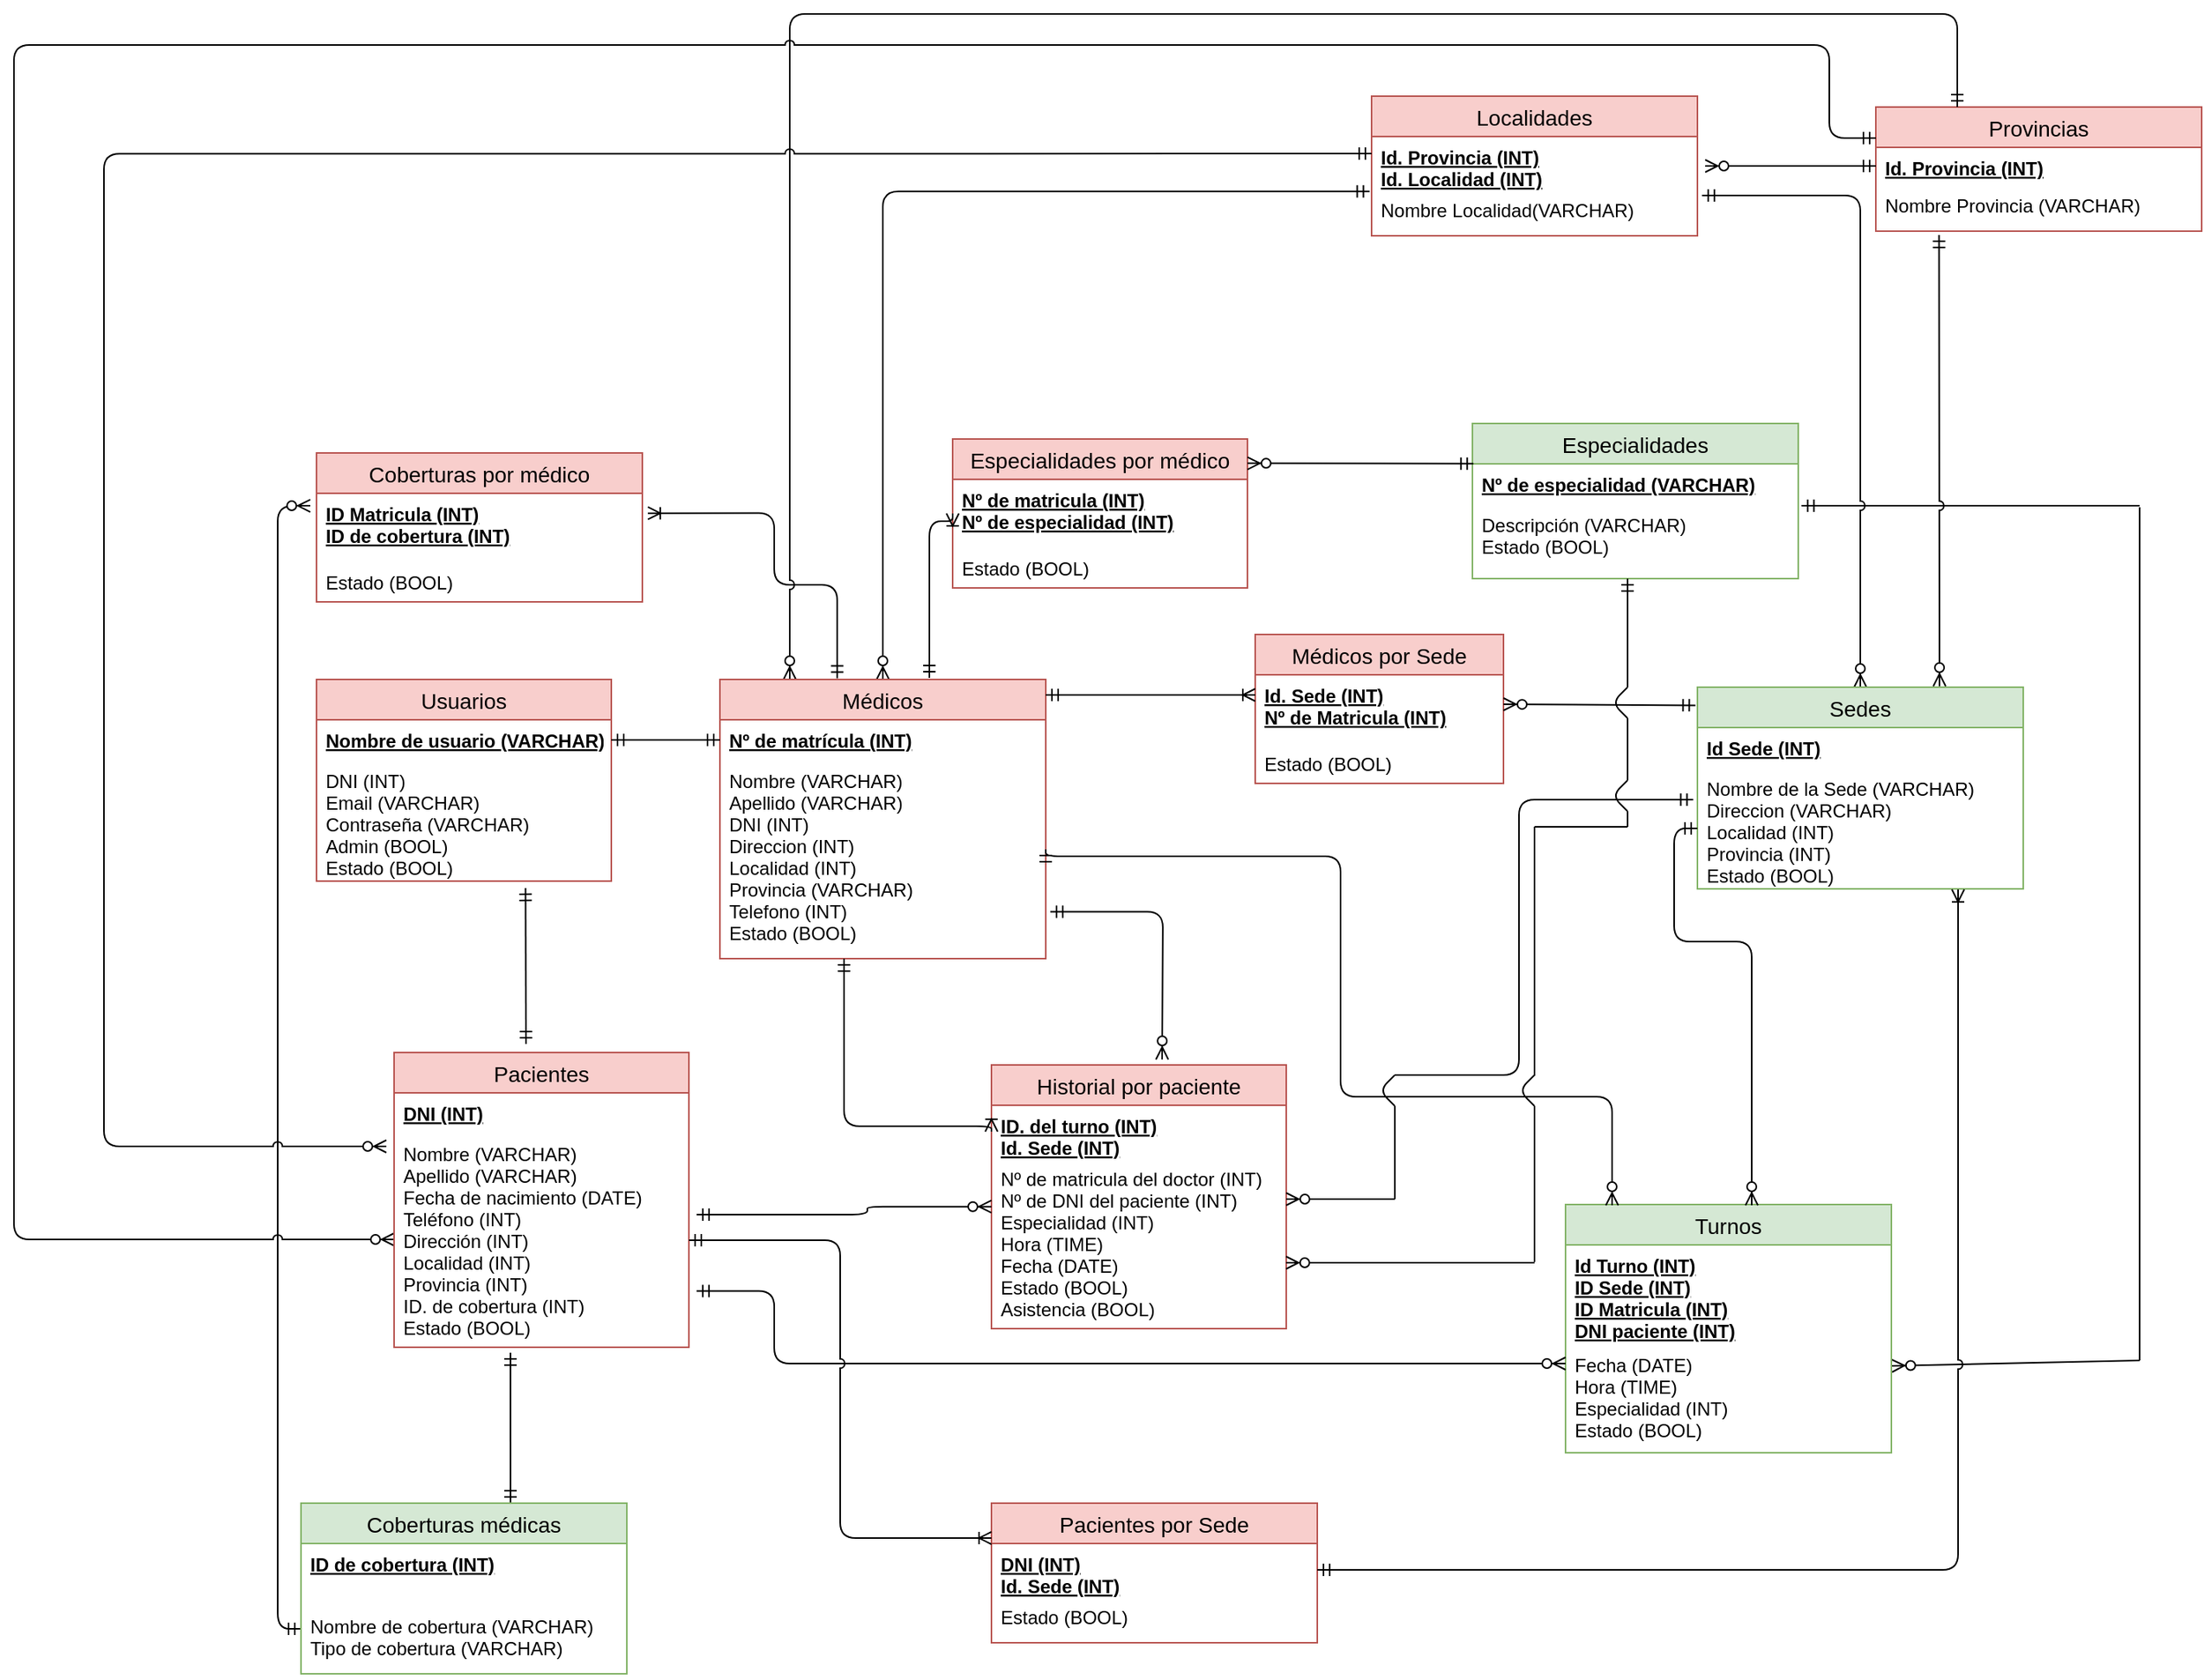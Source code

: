 <mxfile version="12.0.2" pages="1"><diagram id="TWpQQVD5QFfuoQpLtt8W" name="Page-1"><mxGraphModel dx="1536" dy="1396" grid="1" gridSize="10" guides="1" tooltips="1" connect="1" arrows="1" fold="1" page="1" pageScale="1" pageWidth="827" pageHeight="1169" math="0" shadow="0"><root><mxCell id="0"/><mxCell id="1" parent="0"/><mxCell id="EZ57MiSz_BTFHkTInfVb-1" value="Especialidades por médico" style="swimlane;fontStyle=0;childLayout=stackLayout;horizontal=1;startSize=26;fillColor=#f8cecc;horizontalStack=0;resizeParent=1;resizeParentMax=0;resizeLast=0;collapsible=1;marginBottom=0;swimlaneFillColor=#ffffff;align=center;fontSize=14;strokeColor=#b85450;" vertex="1" parent="1"><mxGeometry x="715" y="634" width="190" height="96" as="geometry"/></mxCell><mxCell id="EZ57MiSz_BTFHkTInfVb-2" value="Nº de matricula (INT)&#xA;Nº de especialidad (INT)" style="text;strokeColor=none;fillColor=none;spacingLeft=4;spacingRight=4;overflow=hidden;rotatable=0;points=[[0,0.5],[1,0.5]];portConstraint=eastwest;fontSize=12;fontStyle=5" vertex="1" parent="EZ57MiSz_BTFHkTInfVb-1"><mxGeometry y="26" width="190" height="44" as="geometry"/></mxCell><mxCell id="EZ57MiSz_BTFHkTInfVb-3" value="Estado (BOOL)" style="text;strokeColor=none;fillColor=none;spacingLeft=4;spacingRight=4;overflow=hidden;rotatable=0;points=[[0,0.5],[1,0.5]];portConstraint=eastwest;fontSize=12;" vertex="1" parent="EZ57MiSz_BTFHkTInfVb-1"><mxGeometry y="70" width="190" height="26" as="geometry"/></mxCell><mxCell id="EZ57MiSz_BTFHkTInfVb-4" value="Especialidades" style="swimlane;fontStyle=0;childLayout=stackLayout;horizontal=1;startSize=26;fillColor=#d5e8d4;horizontalStack=0;resizeParent=1;resizeParentMax=0;resizeLast=0;collapsible=1;marginBottom=0;swimlaneFillColor=#ffffff;align=center;fontSize=14;strokeColor=#82b366;" vertex="1" parent="1"><mxGeometry x="1050" y="624" width="210" height="100" as="geometry"/></mxCell><mxCell id="EZ57MiSz_BTFHkTInfVb-5" value="Nº de especialidad (VARCHAR)" style="text;strokeColor=none;fillColor=none;spacingLeft=4;spacingRight=4;overflow=hidden;rotatable=0;points=[[0,0.5],[1,0.5]];portConstraint=eastwest;fontSize=12;fontStyle=5" vertex="1" parent="EZ57MiSz_BTFHkTInfVb-4"><mxGeometry y="26" width="210" height="26" as="geometry"/></mxCell><mxCell id="EZ57MiSz_BTFHkTInfVb-6" value="Descripción (VARCHAR)&#xA;Estado (BOOL)" style="text;strokeColor=none;fillColor=none;spacingLeft=4;spacingRight=4;overflow=hidden;rotatable=0;points=[[0,0.5],[1,0.5]];portConstraint=eastwest;fontSize=12;fontStyle=0" vertex="1" parent="EZ57MiSz_BTFHkTInfVb-4"><mxGeometry y="52" width="210" height="48" as="geometry"/></mxCell><mxCell id="EZ57MiSz_BTFHkTInfVb-7" value="Coberturas por médico" style="swimlane;fontStyle=0;childLayout=stackLayout;horizontal=1;startSize=26;fillColor=#f8cecc;horizontalStack=0;resizeParent=1;resizeParentMax=0;resizeLast=0;collapsible=1;marginBottom=0;swimlaneFillColor=#ffffff;align=center;fontSize=14;strokeColor=#b85450;" vertex="1" parent="1"><mxGeometry x="305" y="643" width="210" height="96" as="geometry"/></mxCell><mxCell id="EZ57MiSz_BTFHkTInfVb-8" value="ID Matricula (INT)&#xA;ID de cobertura (INT)" style="text;strokeColor=none;fillColor=none;spacingLeft=4;spacingRight=4;overflow=hidden;rotatable=0;points=[[0,0.5],[1,0.5]];portConstraint=eastwest;fontSize=12;fontStyle=5" vertex="1" parent="EZ57MiSz_BTFHkTInfVb-7"><mxGeometry y="26" width="210" height="44" as="geometry"/></mxCell><mxCell id="EZ57MiSz_BTFHkTInfVb-9" value="Estado (BOOL)" style="text;strokeColor=none;fillColor=none;spacingLeft=4;spacingRight=4;overflow=hidden;rotatable=0;points=[[0,0.5],[1,0.5]];portConstraint=eastwest;fontSize=12;" vertex="1" parent="EZ57MiSz_BTFHkTInfVb-7"><mxGeometry y="70" width="210" height="26" as="geometry"/></mxCell><mxCell id="EZ57MiSz_BTFHkTInfVb-57" value="" style="fontSize=12;html=1;endArrow=ERzeroToMany;startArrow=ERmandOne;exitX=0;exitY=0.5;exitDx=0;exitDy=0;edgeStyle=elbowEdgeStyle;entryX=-0.019;entryY=0.182;entryDx=0;entryDy=0;entryPerimeter=0;" edge="1" parent="1" source="EZ57MiSz_BTFHkTInfVb-23" target="EZ57MiSz_BTFHkTInfVb-8"><mxGeometry width="100" height="100" relative="1" as="geometry"><mxPoint x="530.088" y="1408.853" as="sourcePoint"/><mxPoint x="280" y="788" as="targetPoint"/><Array as="points"><mxPoint x="280" y="1198"/><mxPoint x="459.5" y="1334.5"/><mxPoint x="569.5" y="1284.5"/></Array></mxGeometry></mxCell><mxCell id="EZ57MiSz_BTFHkTInfVb-58" value="" style="fontSize=12;html=1;endArrow=ERoneToMany;startArrow=ERmandOne;entryX=1.017;entryY=0.292;entryDx=0;entryDy=0;entryPerimeter=0;edgeStyle=orthogonalEdgeStyle;exitX=0.36;exitY=-0.004;exitDx=0;exitDy=0;exitPerimeter=0;" edge="1" parent="1" target="EZ57MiSz_BTFHkTInfVb-8" source="EZ57MiSz_BTFHkTInfVb-27"><mxGeometry width="100" height="100" relative="1" as="geometry"><mxPoint x="670" y="788" as="sourcePoint"/><mxPoint x="760" y="738.0" as="targetPoint"/><Array as="points"><mxPoint x="641" y="728"/><mxPoint x="600" y="728"/><mxPoint x="600" y="682"/></Array></mxGeometry></mxCell><mxCell id="EZ57MiSz_BTFHkTInfVb-59" value="" style="fontSize=12;html=1;endArrow=ERoneToMany;startArrow=ERmandOne;entryX=0;entryY=0.5;entryDx=0;entryDy=0;edgeStyle=orthogonalEdgeStyle;" edge="1" parent="1" target="EZ57MiSz_BTFHkTInfVb-2"><mxGeometry width="100" height="100" relative="1" as="geometry"><mxPoint x="700" y="788" as="sourcePoint"/><mxPoint x="528.571" y="691.857" as="targetPoint"/><Array as="points"><mxPoint x="700" y="687"/></Array></mxGeometry></mxCell><mxCell id="EZ57MiSz_BTFHkTInfVb-60" value="" style="fontSize=12;html=1;endArrow=ERzeroToMany;startArrow=ERmandOne;entryX=1;entryY=0.163;entryDx=0;entryDy=0;entryPerimeter=0;exitX=0.003;exitY=-0.005;exitDx=0;exitDy=0;exitPerimeter=0;" edge="1" parent="1" source="EZ57MiSz_BTFHkTInfVb-5" target="EZ57MiSz_BTFHkTInfVb-1"><mxGeometry width="100" height="100" relative="1" as="geometry"><mxPoint x="1049" y="647" as="sourcePoint"/><mxPoint x="989" y="659.5" as="targetPoint"/></mxGeometry></mxCell><mxCell id="EZ57MiSz_BTFHkTInfVb-61" value="" style="endArrow=none;html=1;" edge="1" parent="1"><mxGeometry width="50" height="50" relative="1" as="geometry"><mxPoint x="1480" y="1228" as="sourcePoint"/><mxPoint x="1480" y="678" as="targetPoint"/></mxGeometry></mxCell><mxCell id="EZ57MiSz_BTFHkTInfVb-62" value="" style="fontSize=12;html=1;endArrow=ERzeroToMany;endFill=1;entryX=1.002;entryY=0.2;entryDx=0;entryDy=0;entryPerimeter=0;jumpStyle=arc;" edge="1" parent="1" target="EZ57MiSz_BTFHkTInfVb-32"><mxGeometry width="100" height="100" relative="1" as="geometry"><mxPoint x="1480" y="1228" as="sourcePoint"/><mxPoint x="1330" y="1238" as="targetPoint"/></mxGeometry></mxCell><mxCell id="EZ57MiSz_BTFHkTInfVb-63" value="" style="fontSize=12;html=1;endArrow=ERmandOne;entryX=1.01;entryY=0.021;entryDx=0;entryDy=0;entryPerimeter=0;" edge="1" parent="1" target="EZ57MiSz_BTFHkTInfVb-6"><mxGeometry width="100" height="100" relative="1" as="geometry"><mxPoint x="1480" y="677" as="sourcePoint"/><mxPoint x="1300" y="668" as="targetPoint"/></mxGeometry></mxCell><mxCell id="EZ57MiSz_BTFHkTInfVb-64" value="" style="fontSize=12;html=1;endArrow=ERmandOne;" edge="1" parent="1"><mxGeometry width="100" height="100" relative="1" as="geometry"><mxPoint x="1150" y="794" as="sourcePoint"/><mxPoint x="1150" y="724" as="targetPoint"/></mxGeometry></mxCell><mxCell id="EZ57MiSz_BTFHkTInfVb-65" value="Médicos por Sede" style="swimlane;fontStyle=0;childLayout=stackLayout;horizontal=1;startSize=26;fillColor=#f8cecc;horizontalStack=0;resizeParent=1;resizeParentMax=0;resizeLast=0;collapsible=1;marginBottom=0;swimlaneFillColor=#ffffff;align=center;fontSize=14;strokeColor=#b85450;" vertex="1" parent="1"><mxGeometry x="910" y="760" width="160" height="96" as="geometry"/></mxCell><mxCell id="EZ57MiSz_BTFHkTInfVb-66" value="Id. Sede (INT)&#xA;Nº de Matricula (INT)&#xA;" style="text;strokeColor=none;fillColor=none;spacingLeft=4;spacingRight=4;overflow=hidden;rotatable=0;points=[[0,0.5],[1,0.5]];portConstraint=eastwest;fontSize=12;fontStyle=5" vertex="1" parent="EZ57MiSz_BTFHkTInfVb-65"><mxGeometry y="26" width="160" height="44" as="geometry"/></mxCell><mxCell id="EZ57MiSz_BTFHkTInfVb-67" value="Estado (BOOL)" style="text;strokeColor=none;fillColor=none;spacingLeft=4;spacingRight=4;overflow=hidden;rotatable=0;points=[[0,0.5],[1,0.5]];portConstraint=eastwest;fontSize=12;" vertex="1" parent="EZ57MiSz_BTFHkTInfVb-65"><mxGeometry y="70" width="160" height="26" as="geometry"/></mxCell><mxCell id="EZ57MiSz_BTFHkTInfVb-71" value="Provincias" style="swimlane;fontStyle=0;childLayout=stackLayout;horizontal=1;startSize=26;fillColor=#f8cecc;horizontalStack=0;resizeParent=1;resizeParentMax=0;resizeLast=0;collapsible=1;marginBottom=0;swimlaneFillColor=#ffffff;align=center;fontSize=14;strokeColor=#b85450;" vertex="1" parent="1"><mxGeometry x="1310" y="420" width="210" height="80" as="geometry"/></mxCell><mxCell id="EZ57MiSz_BTFHkTInfVb-72" value="Id. Provincia (INT)" style="text;strokeColor=none;fillColor=none;spacingLeft=4;spacingRight=4;overflow=hidden;rotatable=0;points=[[0,0.5],[1,0.5]];portConstraint=eastwest;fontSize=12;fontStyle=5" vertex="1" parent="EZ57MiSz_BTFHkTInfVb-71"><mxGeometry y="26" width="210" height="24" as="geometry"/></mxCell><mxCell id="EZ57MiSz_BTFHkTInfVb-73" value="Nombre Provincia (VARCHAR)" style="text;strokeColor=none;fillColor=none;spacingLeft=4;spacingRight=4;overflow=hidden;rotatable=0;points=[[0,0.5],[1,0.5]];portConstraint=eastwest;fontSize=12;fontStyle=0" vertex="1" parent="EZ57MiSz_BTFHkTInfVb-71"><mxGeometry y="50" width="210" height="30" as="geometry"/></mxCell><mxCell id="EZ57MiSz_BTFHkTInfVb-74" value="Localidades" style="swimlane;fontStyle=0;childLayout=stackLayout;horizontal=1;startSize=26;fillColor=#f8cecc;horizontalStack=0;resizeParent=1;resizeParentMax=0;resizeLast=0;collapsible=1;marginBottom=0;swimlaneFillColor=#ffffff;align=center;fontSize=14;strokeColor=#b85450;" vertex="1" parent="1"><mxGeometry x="985" y="413" width="210" height="90" as="geometry"/></mxCell><mxCell id="EZ57MiSz_BTFHkTInfVb-75" value="Id. Provincia (INT)&#xA;Id. Localidad (INT)&#xA;" style="text;strokeColor=none;fillColor=none;spacingLeft=4;spacingRight=4;overflow=hidden;rotatable=0;points=[[0,0.5],[1,0.5]];portConstraint=eastwest;fontSize=12;fontStyle=5" vertex="1" parent="EZ57MiSz_BTFHkTInfVb-74"><mxGeometry y="26" width="210" height="34" as="geometry"/></mxCell><mxCell id="EZ57MiSz_BTFHkTInfVb-76" value="Nombre Localidad(VARCHAR)" style="text;strokeColor=none;fillColor=none;spacingLeft=4;spacingRight=4;overflow=hidden;rotatable=0;points=[[0,0.5],[1,0.5]];portConstraint=eastwest;fontSize=12;fontStyle=0" vertex="1" parent="EZ57MiSz_BTFHkTInfVb-74"><mxGeometry y="60" width="210" height="30" as="geometry"/></mxCell><mxCell id="EZ57MiSz_BTFHkTInfVb-77" style="edgeStyle=orthogonalEdgeStyle;rounded=0;orthogonalLoop=1;jettySize=auto;html=1;entryX=0.194;entryY=1.082;entryDx=0;entryDy=0;entryPerimeter=0;jumpStyle=arc;startArrow=ERzeroToMany;startFill=1;endArrow=ERmandOne;endFill=0;exitX=0.743;exitY=-0.005;exitDx=0;exitDy=0;exitPerimeter=0;" edge="1" parent="1" source="EZ57MiSz_BTFHkTInfVb-24" target="EZ57MiSz_BTFHkTInfVb-73"><mxGeometry relative="1" as="geometry"><mxPoint x="1351" y="780" as="sourcePoint"/><Array as="points"><mxPoint x="1351" y="647"/></Array></mxGeometry></mxCell><mxCell id="EZ57MiSz_BTFHkTInfVb-34" value="" style="fontSize=12;html=1;endArrow=ERmandOne;startArrow=ERmandOne;edgeStyle=elbowEdgeStyle;endFill=0;exitX=0.643;exitY=0;exitDx=0;exitDy=0;exitPerimeter=0;" edge="1" parent="1" source="EZ57MiSz_BTFHkTInfVb-21"><mxGeometry width="100" height="100" relative="1" as="geometry"><mxPoint x="420" y="1440" as="sourcePoint"/><mxPoint x="430" y="1223" as="targetPoint"/><Array as="points"><mxPoint x="430" y="1330"/><mxPoint x="505" y="1340"/><mxPoint x="615" y="1243"/></Array></mxGeometry></mxCell><mxCell id="EZ57MiSz_BTFHkTInfVb-82" value="" style="fontSize=12;html=1;endArrow=ERzeroToMany;startArrow=ERmandOne;exitX=0;exitY=0.5;exitDx=0;exitDy=0;entryX=1.024;entryY=0.559;entryDx=0;entryDy=0;entryPerimeter=0;" edge="1" parent="1" source="EZ57MiSz_BTFHkTInfVb-72" target="EZ57MiSz_BTFHkTInfVb-75"><mxGeometry width="100" height="100" relative="1" as="geometry"><mxPoint x="1190" y="570" as="sourcePoint"/><mxPoint x="1290" y="470" as="targetPoint"/></mxGeometry></mxCell><mxCell id="EZ57MiSz_BTFHkTInfVb-83" value="" style="fontSize=12;html=1;endArrow=ERzeroToMany;startArrow=ERmandOne;exitX=1.014;exitY=0.133;exitDx=0;exitDy=0;exitPerimeter=0;edgeStyle=orthogonalEdgeStyle;entryX=0.5;entryY=0;entryDx=0;entryDy=0;jumpStyle=arc;" edge="1" parent="1" source="EZ57MiSz_BTFHkTInfVb-76" target="EZ57MiSz_BTFHkTInfVb-24"><mxGeometry width="100" height="100" relative="1" as="geometry"><mxPoint x="1375" y="620" as="sourcePoint"/><mxPoint x="1300" y="790" as="targetPoint"/><Array as="points"><mxPoint x="1300" y="477"/></Array></mxGeometry></mxCell><mxCell id="EZ57MiSz_BTFHkTInfVb-84" value="" style="fontSize=12;html=1;endArrow=ERzeroToMany;startArrow=ERmandOne;edgeStyle=orthogonalEdgeStyle;jumpStyle=arc;exitX=-0.006;exitY=0.047;exitDx=0;exitDy=0;exitPerimeter=0;" edge="1" parent="1" source="EZ57MiSz_BTFHkTInfVb-76" target="EZ57MiSz_BTFHkTInfVb-27"><mxGeometry width="100" height="100" relative="1" as="geometry"><mxPoint x="980" y="474" as="sourcePoint"/><mxPoint x="928.643" y="792.429" as="targetPoint"/><Array as="points"><mxPoint x="670" y="474"/></Array></mxGeometry></mxCell><mxCell id="EZ57MiSz_BTFHkTInfVb-85" value="" style="fontSize=12;html=1;endArrow=ERzeroToMany;startArrow=ERmandOne;exitX=0.25;exitY=0;exitDx=0;exitDy=0;edgeStyle=orthogonalEdgeStyle;jumpStyle=arc;" edge="1" parent="1" source="EZ57MiSz_BTFHkTInfVb-71" target="EZ57MiSz_BTFHkTInfVb-27"><mxGeometry width="100" height="100" relative="1" as="geometry"><mxPoint x="962.559" y="471.471" as="sourcePoint"/><mxPoint x="609.618" y="785" as="targetPoint"/><Array as="points"><mxPoint x="1363" y="360"/><mxPoint x="610" y="360"/></Array></mxGeometry></mxCell><mxCell id="EZ57MiSz_BTFHkTInfVb-86" value="" style="fontSize=12;html=1;endArrow=ERzeroToMany;startArrow=ERmandOne;edgeStyle=orthogonalEdgeStyle;jumpStyle=arc;exitX=0;exitY=0.325;exitDx=0;exitDy=0;exitPerimeter=0;" edge="1" parent="1" source="EZ57MiSz_BTFHkTInfVb-75"><mxGeometry width="100" height="100" relative="1" as="geometry"><mxPoint x="980" y="456" as="sourcePoint"/><mxPoint x="350" y="1090" as="targetPoint"/><Array as="points"><mxPoint x="168" y="450"/><mxPoint x="168" y="1090"/></Array></mxGeometry></mxCell><mxCell id="EZ57MiSz_BTFHkTInfVb-87" value="" style="fontSize=12;html=1;endArrow=ERzeroToMany;startArrow=ERmandOne;edgeStyle=orthogonalEdgeStyle;jumpStyle=arc;exitX=0;exitY=0.25;exitDx=0;exitDy=0;" edge="1" parent="1" source="EZ57MiSz_BTFHkTInfVb-71" target="EZ57MiSz_BTFHkTInfVb-17"><mxGeometry width="100" height="100" relative="1" as="geometry"><mxPoint x="1340" y="390" as="sourcePoint"/><mxPoint x="338.643" y="1106.143" as="targetPoint"/><Array as="points"><mxPoint x="1280" y="440"/><mxPoint x="1280" y="380"/><mxPoint x="110" y="380"/><mxPoint x="110" y="1150"/></Array></mxGeometry></mxCell><mxCell id="EZ57MiSz_BTFHkTInfVb-12" value="Usuarios" style="swimlane;fontStyle=0;childLayout=stackLayout;horizontal=1;startSize=26;fillColor=#f8cecc;horizontalStack=0;resizeParent=1;resizeParentMax=0;resizeLast=0;collapsible=1;marginBottom=0;swimlaneFillColor=#ffffff;align=center;fontSize=14;strokeColor=#b85450;" vertex="1" parent="1"><mxGeometry x="305" y="789" width="190" height="130" as="geometry"/></mxCell><mxCell id="EZ57MiSz_BTFHkTInfVb-13" value="Nombre de usuario (VARCHAR)" style="text;strokeColor=none;fillColor=none;spacingLeft=4;spacingRight=4;overflow=hidden;rotatable=0;points=[[0,0.5],[1,0.5]];portConstraint=eastwest;fontSize=12;fontStyle=5" vertex="1" parent="EZ57MiSz_BTFHkTInfVb-12"><mxGeometry y="26" width="190" height="26" as="geometry"/></mxCell><mxCell id="EZ57MiSz_BTFHkTInfVb-14" value="DNI (INT)&#xA;Email (VARCHAR)&#xA;Contraseña (VARCHAR)&#xA;Admin (BOOL)&#xA;Estado (BOOL)&#xA;" style="text;strokeColor=none;fillColor=none;spacingLeft=4;spacingRight=4;overflow=hidden;rotatable=0;points=[[0,0.5],[1,0.5]];portConstraint=eastwest;fontSize=12;" vertex="1" parent="EZ57MiSz_BTFHkTInfVb-12"><mxGeometry y="52" width="190" height="78" as="geometry"/></mxCell><mxCell id="EZ57MiSz_BTFHkTInfVb-15" value="Pacientes" style="swimlane;fontStyle=0;childLayout=stackLayout;horizontal=1;startSize=26;fillColor=#f8cecc;horizontalStack=0;resizeParent=1;resizeParentMax=0;resizeLast=0;collapsible=1;marginBottom=0;swimlaneFillColor=#ffffff;align=center;fontSize=14;strokeColor=#b85450;" vertex="1" parent="1"><mxGeometry x="355" y="1029.5" width="190" height="190" as="geometry"/></mxCell><mxCell id="EZ57MiSz_BTFHkTInfVb-16" value="DNI (INT)" style="text;strokeColor=none;fillColor=none;spacingLeft=4;spacingRight=4;overflow=hidden;rotatable=0;points=[[0,0.5],[1,0.5]];portConstraint=eastwest;fontSize=12;fontStyle=5" vertex="1" parent="EZ57MiSz_BTFHkTInfVb-15"><mxGeometry y="26" width="190" height="26" as="geometry"/></mxCell><mxCell id="EZ57MiSz_BTFHkTInfVb-17" value="Nombre (VARCHAR)&#xA;Apellido (VARCHAR)&#xA;Fecha de nacimiento (DATE)&#xA;Teléfono (INT)&#xA;Dirección (INT)&#xA;Localidad (INT)&#xA;Provincia (INT)&#xA;ID. de cobertura (INT)&#xA;Estado (BOOL)" style="text;strokeColor=none;fillColor=none;spacingLeft=4;spacingRight=4;overflow=hidden;rotatable=0;points=[[0,0.5],[1,0.5]];portConstraint=eastwest;fontSize=12;" vertex="1" parent="EZ57MiSz_BTFHkTInfVb-15"><mxGeometry y="52" width="190" height="138" as="geometry"/></mxCell><mxCell id="EZ57MiSz_BTFHkTInfVb-18" value="Historial por paciente" style="swimlane;fontStyle=0;childLayout=stackLayout;horizontal=1;startSize=26;fillColor=#f8cecc;horizontalStack=0;resizeParent=1;resizeParentMax=0;resizeLast=0;collapsible=1;marginBottom=0;swimlaneFillColor=#ffffff;align=center;fontSize=14;strokeColor=#b85450;" vertex="1" parent="1"><mxGeometry x="740" y="1037.5" width="190" height="170" as="geometry"/></mxCell><mxCell id="EZ57MiSz_BTFHkTInfVb-19" value="ID. del turno (INT)&#xA;Id. Sede (INT)" style="text;strokeColor=none;fillColor=none;spacingLeft=4;spacingRight=4;overflow=hidden;rotatable=0;points=[[0,0.5],[1,0.5]];portConstraint=eastwest;fontSize=12;fontStyle=5" vertex="1" parent="EZ57MiSz_BTFHkTInfVb-18"><mxGeometry y="26" width="190" height="34" as="geometry"/></mxCell><mxCell id="EZ57MiSz_BTFHkTInfVb-20" value="Nº de matricula del doctor (INT)&#xA;Nº de DNI del paciente (INT)&#xA;Especialidad (INT)&#xA;Hora (TIME)&#xA;Fecha (DATE)&#xA;Estado (BOOL)&#xA;Asistencia (BOOL)" style="text;strokeColor=none;fillColor=none;spacingLeft=4;spacingRight=4;overflow=hidden;rotatable=0;points=[[0,0.5],[1,0.5]];portConstraint=eastwest;fontSize=12;" vertex="1" parent="EZ57MiSz_BTFHkTInfVb-18"><mxGeometry y="60" width="190" height="110" as="geometry"/></mxCell><mxCell id="EZ57MiSz_BTFHkTInfVb-24" value="Sedes" style="swimlane;fontStyle=0;childLayout=stackLayout;horizontal=1;startSize=26;fillColor=#d5e8d4;horizontalStack=0;resizeParent=1;resizeParentMax=0;resizeLast=0;collapsible=1;marginBottom=0;swimlaneFillColor=#ffffff;align=center;fontSize=14;strokeColor=#82b366;" vertex="1" parent="1"><mxGeometry x="1195" y="794" width="210" height="130" as="geometry"/></mxCell><mxCell id="EZ57MiSz_BTFHkTInfVb-25" value="Id Sede (INT)&#xA;" style="text;strokeColor=none;fillColor=none;spacingLeft=4;spacingRight=4;overflow=hidden;rotatable=0;points=[[0,0.5],[1,0.5]];portConstraint=eastwest;fontSize=12;fontStyle=5" vertex="1" parent="EZ57MiSz_BTFHkTInfVb-24"><mxGeometry y="26" width="210" height="26" as="geometry"/></mxCell><mxCell id="EZ57MiSz_BTFHkTInfVb-26" value="Nombre de la Sede (VARCHAR)&#xA;Direccion (VARCHAR)&#xA;Localidad (INT)&#xA;Provincia (INT)&#xA;Estado (BOOL)" style="text;strokeColor=none;fillColor=none;spacingLeft=4;spacingRight=4;overflow=hidden;rotatable=0;points=[[0,0.5],[1,0.5]];portConstraint=eastwest;fontSize=12;fontStyle=0" vertex="1" parent="EZ57MiSz_BTFHkTInfVb-24"><mxGeometry y="52" width="210" height="78" as="geometry"/></mxCell><mxCell id="EZ57MiSz_BTFHkTInfVb-27" value="Médicos" style="swimlane;fontStyle=0;childLayout=stackLayout;horizontal=1;startSize=26;fillColor=#f8cecc;horizontalStack=0;resizeParent=1;resizeParentMax=0;resizeLast=0;collapsible=1;marginBottom=0;swimlaneFillColor=#ffffff;align=center;fontSize=14;strokeColor=#b85450;" vertex="1" parent="1"><mxGeometry x="565" y="789" width="210" height="180" as="geometry"/></mxCell><mxCell id="EZ57MiSz_BTFHkTInfVb-28" value="Nº de matrícula (INT)" style="text;strokeColor=none;fillColor=none;spacingLeft=4;spacingRight=4;overflow=hidden;rotatable=0;points=[[0,0.5],[1,0.5]];portConstraint=eastwest;fontSize=12;fontStyle=5" vertex="1" parent="EZ57MiSz_BTFHkTInfVb-27"><mxGeometry y="26" width="210" height="26" as="geometry"/></mxCell><mxCell id="EZ57MiSz_BTFHkTInfVb-29" value="Nombre (VARCHAR)&#xA;Apellido (VARCHAR)&#xA;DNI (INT)&#xA;Direccion (INT)&#xA;Localidad (INT)&#xA;Provincia (VARCHAR)&#xA;Telefono (INT)&#xA;Estado (BOOL)" style="text;strokeColor=none;fillColor=none;spacingLeft=4;spacingRight=4;overflow=hidden;rotatable=0;points=[[0,0.5],[1,0.5]];portConstraint=eastwest;fontSize=12;fontStyle=0" vertex="1" parent="EZ57MiSz_BTFHkTInfVb-27"><mxGeometry y="52" width="210" height="128" as="geometry"/></mxCell><mxCell id="EZ57MiSz_BTFHkTInfVb-30" value="Turnos" style="swimlane;fontStyle=0;childLayout=stackLayout;horizontal=1;startSize=26;fillColor=#d5e8d4;horizontalStack=0;resizeParent=1;resizeParentMax=0;resizeLast=0;collapsible=1;marginBottom=0;swimlaneFillColor=#ffffff;align=center;fontSize=14;strokeColor=#82b366;" vertex="1" parent="1"><mxGeometry x="1110" y="1127.5" width="210" height="160" as="geometry"/></mxCell><mxCell id="EZ57MiSz_BTFHkTInfVb-31" value="Id Turno (INT)&#xA;ID Sede (INT)&#xA;ID Matricula (INT)&#xA;DNI paciente (INT)" style="text;strokeColor=none;fillColor=none;spacingLeft=4;spacingRight=4;overflow=hidden;rotatable=0;points=[[0,0.5],[1,0.5]];portConstraint=eastwest;fontSize=12;fontStyle=5" vertex="1" parent="EZ57MiSz_BTFHkTInfVb-30"><mxGeometry y="26" width="210" height="64" as="geometry"/></mxCell><mxCell id="EZ57MiSz_BTFHkTInfVb-32" value="Fecha (DATE)&#xA;Hora (TIME)&#xA;Especialidad (INT)&#xA;Estado (BOOL)" style="text;strokeColor=none;fillColor=none;spacingLeft=4;spacingRight=4;overflow=hidden;rotatable=0;points=[[0,0.5],[1,0.5]];portConstraint=eastwest;fontSize=12;fontStyle=0" vertex="1" parent="EZ57MiSz_BTFHkTInfVb-30"><mxGeometry y="90" width="210" height="70" as="geometry"/></mxCell><mxCell id="EZ57MiSz_BTFHkTInfVb-33" value="" style="fontSize=12;html=1;endArrow=ERoneToMany;startArrow=ERmandOne;entryX=0;entryY=0.5;entryDx=0;entryDy=0;edgeStyle=orthogonalEdgeStyle;" edge="1" parent="1" source="EZ57MiSz_BTFHkTInfVb-29" target="EZ57MiSz_BTFHkTInfVb-19"><mxGeometry width="100" height="100" relative="1" as="geometry"><mxPoint x="695" y="983" as="sourcePoint"/><mxPoint x="1035.929" y="905" as="targetPoint"/><Array as="points"><mxPoint x="645" y="1077"/></Array></mxGeometry></mxCell><mxCell id="EZ57MiSz_BTFHkTInfVb-35" value="" style="fontSize=12;html=1;endArrow=ERoneToMany;startArrow=ERmandOne;" edge="1" parent="1"><mxGeometry width="100" height="100" relative="1" as="geometry"><mxPoint x="775" y="799" as="sourcePoint"/><mxPoint x="910" y="799" as="targetPoint"/></mxGeometry></mxCell><mxCell id="EZ57MiSz_BTFHkTInfVb-36" value="" style="fontSize=12;html=1;endArrow=ERzeroToMany;startArrow=ERmandOne;exitX=-0.006;exitY=0.09;exitDx=0;exitDy=0;exitPerimeter=0;" edge="1" parent="1" source="EZ57MiSz_BTFHkTInfVb-24"><mxGeometry width="100" height="100" relative="1" as="geometry"><mxPoint x="1188" y="805" as="sourcePoint"/><mxPoint x="1070" y="805" as="targetPoint"/></mxGeometry></mxCell><mxCell id="EZ57MiSz_BTFHkTInfVb-37" value="" style="fontSize=12;html=1;endArrow=ERzeroToMany;startArrow=ERmandOne;exitX=0;exitY=0.5;exitDx=0;exitDy=0;edgeStyle=orthogonalEdgeStyle;" edge="1" parent="1" source="EZ57MiSz_BTFHkTInfVb-26"><mxGeometry width="100" height="100" relative="1" as="geometry"><mxPoint x="1165" y="971" as="sourcePoint"/><mxPoint x="1230" y="1128" as="targetPoint"/><Array as="points"><mxPoint x="1180" y="885"/><mxPoint x="1180" y="958"/><mxPoint x="1230" y="958"/></Array></mxGeometry></mxCell><mxCell id="EZ57MiSz_BTFHkTInfVb-38" value="" style="fontSize=12;html=1;endArrow=ERzeroToMany;startArrow=ERmandOne;exitX=1;exitY=0.449;exitDx=0;exitDy=0;exitPerimeter=0;edgeStyle=orthogonalEdgeStyle;" edge="1" parent="1" source="EZ57MiSz_BTFHkTInfVb-29"><mxGeometry width="100" height="100" relative="1" as="geometry"><mxPoint x="905.167" y="883.833" as="sourcePoint"/><mxPoint x="1140" y="1128" as="targetPoint"/><Array as="points"><mxPoint x="965" y="903"/><mxPoint x="965" y="1058"/><mxPoint x="1140" y="1058"/></Array></mxGeometry></mxCell><mxCell id="EZ57MiSz_BTFHkTInfVb-39" value="" style="fontSize=12;html=1;endArrow=ERzeroToMany;startArrow=ERmandOne;edgeStyle=elbowEdgeStyle;exitX=1.026;exitY=0.737;exitDx=0;exitDy=0;exitPerimeter=0;" edge="1" parent="1" source="EZ57MiSz_BTFHkTInfVb-17"><mxGeometry width="100" height="100" relative="1" as="geometry"><mxPoint x="550" y="1198" as="sourcePoint"/><mxPoint x="1110" y="1230" as="targetPoint"/><Array as="points"><mxPoint x="600" y="1218"/><mxPoint x="815" y="1230"/></Array></mxGeometry></mxCell><mxCell id="EZ57MiSz_BTFHkTInfVb-40" value="" style="edgeStyle=orthogonalEdgeStyle;fontSize=12;html=1;endArrow=ERzeroToMany;startArrow=ERmandOne;exitX=1.014;exitY=0.764;exitDx=0;exitDy=0;exitPerimeter=0;" edge="1" parent="1" source="EZ57MiSz_BTFHkTInfVb-29"><mxGeometry width="100" height="100" relative="1" as="geometry"><mxPoint x="805" y="1024" as="sourcePoint"/><mxPoint x="850" y="1034" as="targetPoint"/></mxGeometry></mxCell><mxCell id="EZ57MiSz_BTFHkTInfVb-41" value="" style="edgeStyle=orthogonalEdgeStyle;fontSize=12;html=1;endArrow=ERmandOne;entryX=-0.013;entryY=0.263;entryDx=0;entryDy=0;entryPerimeter=0;" edge="1" parent="1" target="EZ57MiSz_BTFHkTInfVb-26"><mxGeometry width="100" height="100" relative="1" as="geometry"><mxPoint x="1000" y="1044" as="sourcePoint"/><mxPoint x="1130" y="910" as="targetPoint"/><Array as="points"><mxPoint x="1000" y="1044"/><mxPoint x="1080" y="1044"/><mxPoint x="1080" y="866"/></Array></mxGeometry></mxCell><mxCell id="EZ57MiSz_BTFHkTInfVb-42" value="" style="edgeStyle=orthogonalEdgeStyle;fontSize=12;html=1;endArrow=ERzeroToMany;endFill=1;" edge="1" parent="1"><mxGeometry width="100" height="100" relative="1" as="geometry"><mxPoint x="1000" y="1124" as="sourcePoint"/><mxPoint x="930" y="1124" as="targetPoint"/></mxGeometry></mxCell><mxCell id="EZ57MiSz_BTFHkTInfVb-43" value="" style="endArrow=none;html=1;" edge="1" parent="1"><mxGeometry width="50" height="50" relative="1" as="geometry"><mxPoint x="1000" y="1124" as="sourcePoint"/><mxPoint x="1000" y="1064" as="targetPoint"/></mxGeometry></mxCell><mxCell id="EZ57MiSz_BTFHkTInfVb-44" value="" style="endArrow=none;html=1;" edge="1" parent="1"><mxGeometry width="50" height="50" relative="1" as="geometry"><mxPoint x="1000" y="1064" as="sourcePoint"/><mxPoint x="1000" y="1044" as="targetPoint"/><Array as="points"><mxPoint x="990" y="1054"/></Array></mxGeometry></mxCell><mxCell id="EZ57MiSz_BTFHkTInfVb-45" value="" style="fontSize=12;html=1;endArrow=ERzeroToMany;startArrow=ERmandOne;edgeStyle=elbowEdgeStyle;entryX=0;entryY=0.285;entryDx=0;entryDy=0;entryPerimeter=0;" edge="1" parent="1" target="EZ57MiSz_BTFHkTInfVb-20"><mxGeometry width="100" height="100" relative="1" as="geometry"><mxPoint x="550" y="1134" as="sourcePoint"/><mxPoint x="630" y="1091.5" as="targetPoint"/><Array as="points"><mxPoint x="660" y="1154"/><mxPoint x="740" y="1091.5"/></Array></mxGeometry></mxCell><mxCell id="EZ57MiSz_BTFHkTInfVb-46" value="" style="fontSize=12;html=1;endArrow=ERzeroToMany;endFill=1;entryX=1.002;entryY=0.2;entryDx=0;entryDy=0;entryPerimeter=0;" edge="1" parent="1"><mxGeometry width="100" height="100" relative="1" as="geometry"><mxPoint x="1090" y="1165" as="sourcePoint"/><mxPoint x="929.92" y="1165" as="targetPoint"/></mxGeometry></mxCell><mxCell id="EZ57MiSz_BTFHkTInfVb-47" value="" style="endArrow=none;html=1;" edge="1" parent="1"><mxGeometry width="50" height="50" relative="1" as="geometry"><mxPoint x="1090" y="1164.5" as="sourcePoint"/><mxPoint x="1090" y="1064" as="targetPoint"/></mxGeometry></mxCell><mxCell id="EZ57MiSz_BTFHkTInfVb-48" value="" style="endArrow=none;html=1;" edge="1" parent="1"><mxGeometry width="50" height="50" relative="1" as="geometry"><mxPoint x="1090" y="1064" as="sourcePoint"/><mxPoint x="1090" y="1044" as="targetPoint"/><Array as="points"><mxPoint x="1080" y="1054"/></Array></mxGeometry></mxCell><mxCell id="EZ57MiSz_BTFHkTInfVb-49" value="" style="endArrow=none;html=1;" edge="1" parent="1"><mxGeometry width="50" height="50" relative="1" as="geometry"><mxPoint x="1150" y="874" as="sourcePoint"/><mxPoint x="1150" y="854" as="targetPoint"/><Array as="points"><mxPoint x="1140" y="864"/></Array></mxGeometry></mxCell><mxCell id="EZ57MiSz_BTFHkTInfVb-50" value="" style="endArrow=none;html=1;" edge="1" parent="1"><mxGeometry width="50" height="50" relative="1" as="geometry"><mxPoint x="1150" y="814" as="sourcePoint"/><mxPoint x="1150" y="794" as="targetPoint"/><Array as="points"><mxPoint x="1140" y="804"/></Array></mxGeometry></mxCell><mxCell id="EZ57MiSz_BTFHkTInfVb-51" value="" style="endArrow=none;html=1;" edge="1" parent="1"><mxGeometry width="50" height="50" relative="1" as="geometry"><mxPoint x="1090.0" y="1044.5" as="sourcePoint"/><mxPoint x="1090" y="884" as="targetPoint"/></mxGeometry></mxCell><mxCell id="EZ57MiSz_BTFHkTInfVb-52" value="" style="endArrow=none;html=1;" edge="1" parent="1"><mxGeometry width="50" height="50" relative="1" as="geometry"><mxPoint x="1150" y="884" as="sourcePoint"/><mxPoint x="1090" y="884" as="targetPoint"/></mxGeometry></mxCell><mxCell id="EZ57MiSz_BTFHkTInfVb-53" value="" style="endArrow=none;html=1;" edge="1" parent="1"><mxGeometry width="50" height="50" relative="1" as="geometry"><mxPoint x="1150" y="884" as="sourcePoint"/><mxPoint x="1150.0" y="874" as="targetPoint"/></mxGeometry></mxCell><mxCell id="EZ57MiSz_BTFHkTInfVb-54" value="" style="endArrow=none;html=1;" edge="1" parent="1"><mxGeometry width="50" height="50" relative="1" as="geometry"><mxPoint x="1150" y="854" as="sourcePoint"/><mxPoint x="1150" y="814" as="targetPoint"/></mxGeometry></mxCell><mxCell id="EZ57MiSz_BTFHkTInfVb-55" value="" style="fontSize=12;html=1;endArrow=ERmandOne;startArrow=ERmandOne;entryX=0.709;entryY=1.057;entryDx=0;entryDy=0;entryPerimeter=0;" edge="1" parent="1" target="EZ57MiSz_BTFHkTInfVb-14"><mxGeometry width="100" height="100" relative="1" as="geometry"><mxPoint x="440" y="1024" as="sourcePoint"/><mxPoint x="510" y="924" as="targetPoint"/></mxGeometry></mxCell><mxCell id="EZ57MiSz_BTFHkTInfVb-56" value="" style="fontSize=12;html=1;endArrow=ERmandOne;startArrow=ERmandOne;entryX=1;entryY=0.5;entryDx=0;entryDy=0;exitX=0;exitY=0.5;exitDx=0;exitDy=0;" edge="1" parent="1" source="EZ57MiSz_BTFHkTInfVb-28" target="EZ57MiSz_BTFHkTInfVb-13"><mxGeometry width="100" height="100" relative="1" as="geometry"><mxPoint x="450" y="1034" as="sourcePoint"/><mxPoint x="449.71" y="912.306" as="targetPoint"/></mxGeometry></mxCell><mxCell id="EZ57MiSz_BTFHkTInfVb-68" value="Pacientes por Sede" style="swimlane;fontStyle=0;childLayout=stackLayout;horizontal=1;startSize=26;fillColor=#f8cecc;horizontalStack=0;resizeParent=1;resizeParentMax=0;resizeLast=0;collapsible=1;marginBottom=0;swimlaneFillColor=#ffffff;align=center;fontSize=14;strokeColor=#b85450;" vertex="1" parent="1"><mxGeometry x="740" y="1320" width="210" height="90" as="geometry"/></mxCell><mxCell id="EZ57MiSz_BTFHkTInfVb-69" value="DNI (INT)&#xA;Id. Sede (INT)&#xA;" style="text;strokeColor=none;fillColor=none;spacingLeft=4;spacingRight=4;overflow=hidden;rotatable=0;points=[[0,0.5],[1,0.5]];portConstraint=eastwest;fontSize=12;fontStyle=5" vertex="1" parent="EZ57MiSz_BTFHkTInfVb-68"><mxGeometry y="26" width="210" height="34" as="geometry"/></mxCell><mxCell id="EZ57MiSz_BTFHkTInfVb-70" value="Estado (BOOL)" style="text;strokeColor=none;fillColor=none;spacingLeft=4;spacingRight=4;overflow=hidden;rotatable=0;points=[[0,0.5],[1,0.5]];portConstraint=eastwest;fontSize=12;fontStyle=0" vertex="1" parent="EZ57MiSz_BTFHkTInfVb-68"><mxGeometry y="60" width="210" height="30" as="geometry"/></mxCell><mxCell id="EZ57MiSz_BTFHkTInfVb-80" value="" style="edgeStyle=orthogonalEdgeStyle;fontSize=12;html=1;endArrow=ERoneToMany;startArrow=ERmandOne;entryX=0;entryY=0.25;entryDx=0;entryDy=0;exitX=1;exitY=0.5;exitDx=0;exitDy=0;jumpStyle=arc;" edge="1" parent="1" source="EZ57MiSz_BTFHkTInfVb-17" target="EZ57MiSz_BTFHkTInfVb-68"><mxGeometry width="100" height="100" relative="1" as="geometry"><mxPoint x="560" y="1352.5" as="sourcePoint"/><mxPoint x="660" y="1252.5" as="targetPoint"/></mxGeometry></mxCell><mxCell id="EZ57MiSz_BTFHkTInfVb-81" value="" style="edgeStyle=orthogonalEdgeStyle;fontSize=12;html=1;endArrow=ERoneToMany;startArrow=ERmandOne;exitX=1;exitY=0.5;exitDx=0;exitDy=0;entryX=0.8;entryY=1.005;entryDx=0;entryDy=0;entryPerimeter=0;jumpStyle=arc;" edge="1" parent="1" source="EZ57MiSz_BTFHkTInfVb-69" target="EZ57MiSz_BTFHkTInfVb-26"><mxGeometry width="100" height="100" relative="1" as="geometry"><mxPoint x="1130" y="1370" as="sourcePoint"/><mxPoint x="1230" y="1270" as="targetPoint"/></mxGeometry></mxCell><mxCell id="EZ57MiSz_BTFHkTInfVb-21" value="Coberturas médicas" style="swimlane;fontStyle=0;childLayout=stackLayout;horizontal=1;startSize=26;fillColor=#d5e8d4;horizontalStack=0;resizeParent=1;resizeParentMax=0;resizeLast=0;collapsible=1;marginBottom=0;swimlaneFillColor=#ffffff;align=center;fontSize=14;strokeColor=#82b366;" vertex="1" parent="1"><mxGeometry x="295" y="1320" width="210" height="110" as="geometry"/></mxCell><mxCell id="EZ57MiSz_BTFHkTInfVb-22" value="ID de cobertura (INT)" style="text;strokeColor=none;fillColor=none;spacingLeft=4;spacingRight=4;overflow=hidden;rotatable=0;points=[[0,0.5],[1,0.5]];portConstraint=eastwest;fontSize=12;fontStyle=5" vertex="1" parent="EZ57MiSz_BTFHkTInfVb-21"><mxGeometry y="26" width="210" height="26" as="geometry"/></mxCell><mxCell id="EZ57MiSz_BTFHkTInfVb-23" value="&#xA;Nombre de cobertura (VARCHAR)&#xA;Tipo de cobertura (VARCHAR)" style="text;strokeColor=none;fillColor=none;spacingLeft=4;spacingRight=4;overflow=hidden;rotatable=0;points=[[0,0.5],[1,0.5]];portConstraint=eastwest;fontSize=12;fontStyle=0" vertex="1" parent="EZ57MiSz_BTFHkTInfVb-21"><mxGeometry y="52" width="210" height="58" as="geometry"/></mxCell></root></mxGraphModel></diagram></mxfile>